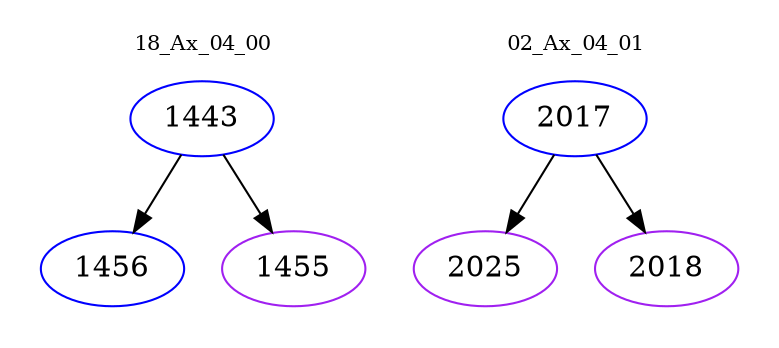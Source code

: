 digraph{
subgraph cluster_0 {
color = white
label = "18_Ax_04_00";
fontsize=10;
T0_1443 [label="1443", color="blue"]
T0_1443 -> T0_1456 [color="black"]
T0_1456 [label="1456", color="blue"]
T0_1443 -> T0_1455 [color="black"]
T0_1455 [label="1455", color="purple"]
}
subgraph cluster_1 {
color = white
label = "02_Ax_04_01";
fontsize=10;
T1_2017 [label="2017", color="blue"]
T1_2017 -> T1_2025 [color="black"]
T1_2025 [label="2025", color="purple"]
T1_2017 -> T1_2018 [color="black"]
T1_2018 [label="2018", color="purple"]
}
}
